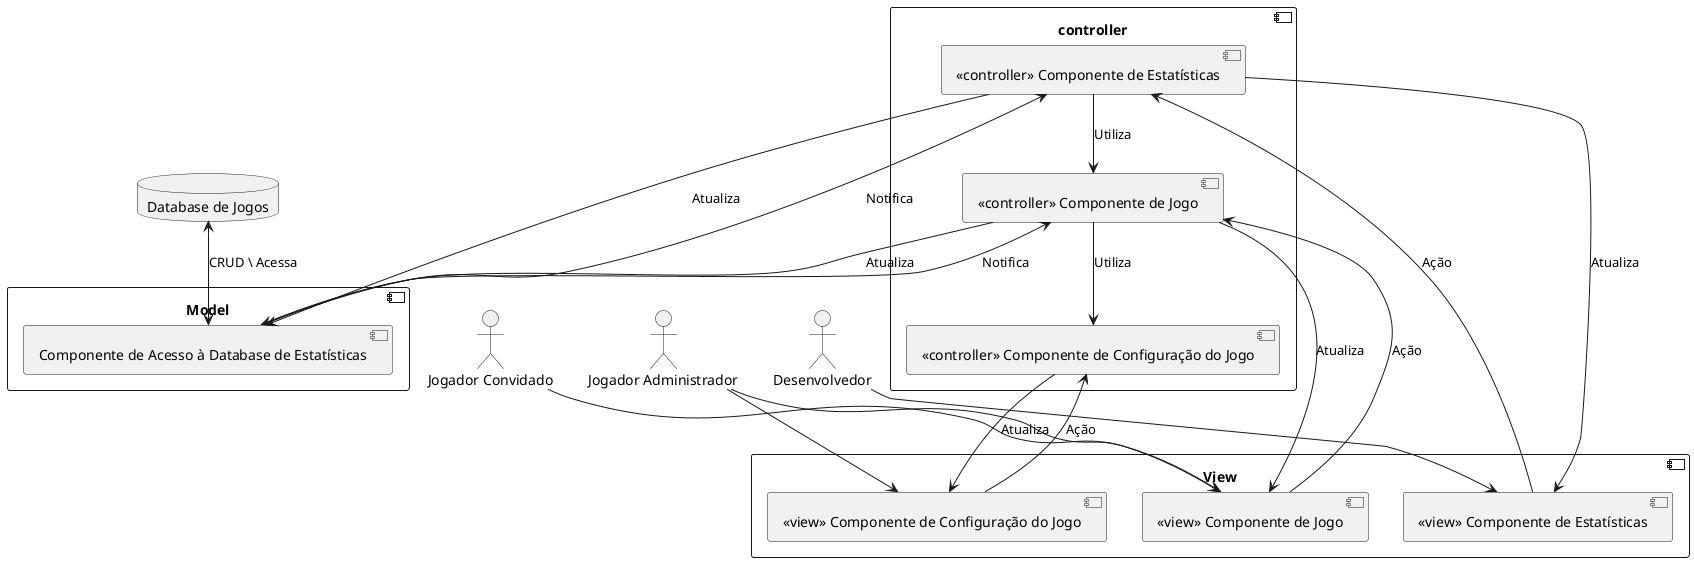 @startuml modeloArquitetura
  component "View"{
    [<<view>> Componente de Jogo]
    [<<view>> Componente de Configuração do Jogo]
    [<<view>> Componente de Estatísticas]
  }
  component "controller"{
    [<<controller>> Componente de Jogo]
    [<<controller>> Componente de Configuração do Jogo]
    [<<controller>> Componente de Estatísticas]
  }

  component "Model"{
    [Componente de Acesso à Database de Estatísticas]
  }

  database "Database de Jogos" as db

  [<<controller>> Componente de Jogo] --> [<<view>> Componente de Jogo] : Atualiza
  [<<controller>> Componente de Configuração do Jogo] --> [<<view>> Componente de Configuração do Jogo] : Atualiza
  [<<controller>> Componente de Estatísticas] --> [<<view>> Componente de Estatísticas] : Atualiza

  [<<controller>> Componente de Jogo] --> [<<controller>> Componente de Configuração do Jogo] : Utiliza
  [<<controller>> Componente de Estatísticas] --> [<<controller>> Componente de Jogo] : Utiliza

  [<<controller>> Componente de Jogo] <-- [<<view>> Componente de Jogo] : Ação
  [<<controller>> Componente de Configuração do Jogo] <-- [<<view>> Componente de Configuração do Jogo] : Ação
  [<<controller>> Componente de Estatísticas] <-- [<<view>> Componente de Estatísticas] : Ação

  [<<controller>> Componente de Estatísticas] <-- [Componente de Acesso à Database de Estatísticas] : Notifica
  [<<controller>> Componente de Estatísticas] --> [Componente de Acesso à Database de Estatísticas] : Atualiza
  [<<controller>> Componente de Jogo] <-- [Componente de Acesso à Database de Estatísticas] : Notifica
  [<<controller>> Componente de Jogo] --> [Componente de Acesso à Database de Estatísticas] : Atualiza

  db <--> [Componente de Acesso à Database de Estatísticas] : CRUD \\ Acessa




actor "Jogador Convidado" as Player
actor "Jogador Administrador" as Admin
actor "Desenvolvedor" as Dev

Player --> [<<view>> Componente de Jogo]

Admin --> [<<view>> Componente de Configuração do Jogo]
Admin --> [<<view>> Componente de Jogo]

Dev --> [<<view>> Componente de Estatísticas]

' Integrantes
'note as N
  'Guilherme Lorete Schmidt - 13676857
  'Luana Hartmann Franco da Cruz - 13676350
  'João Pedro Gomes - 13839069
'end note

@enduml
